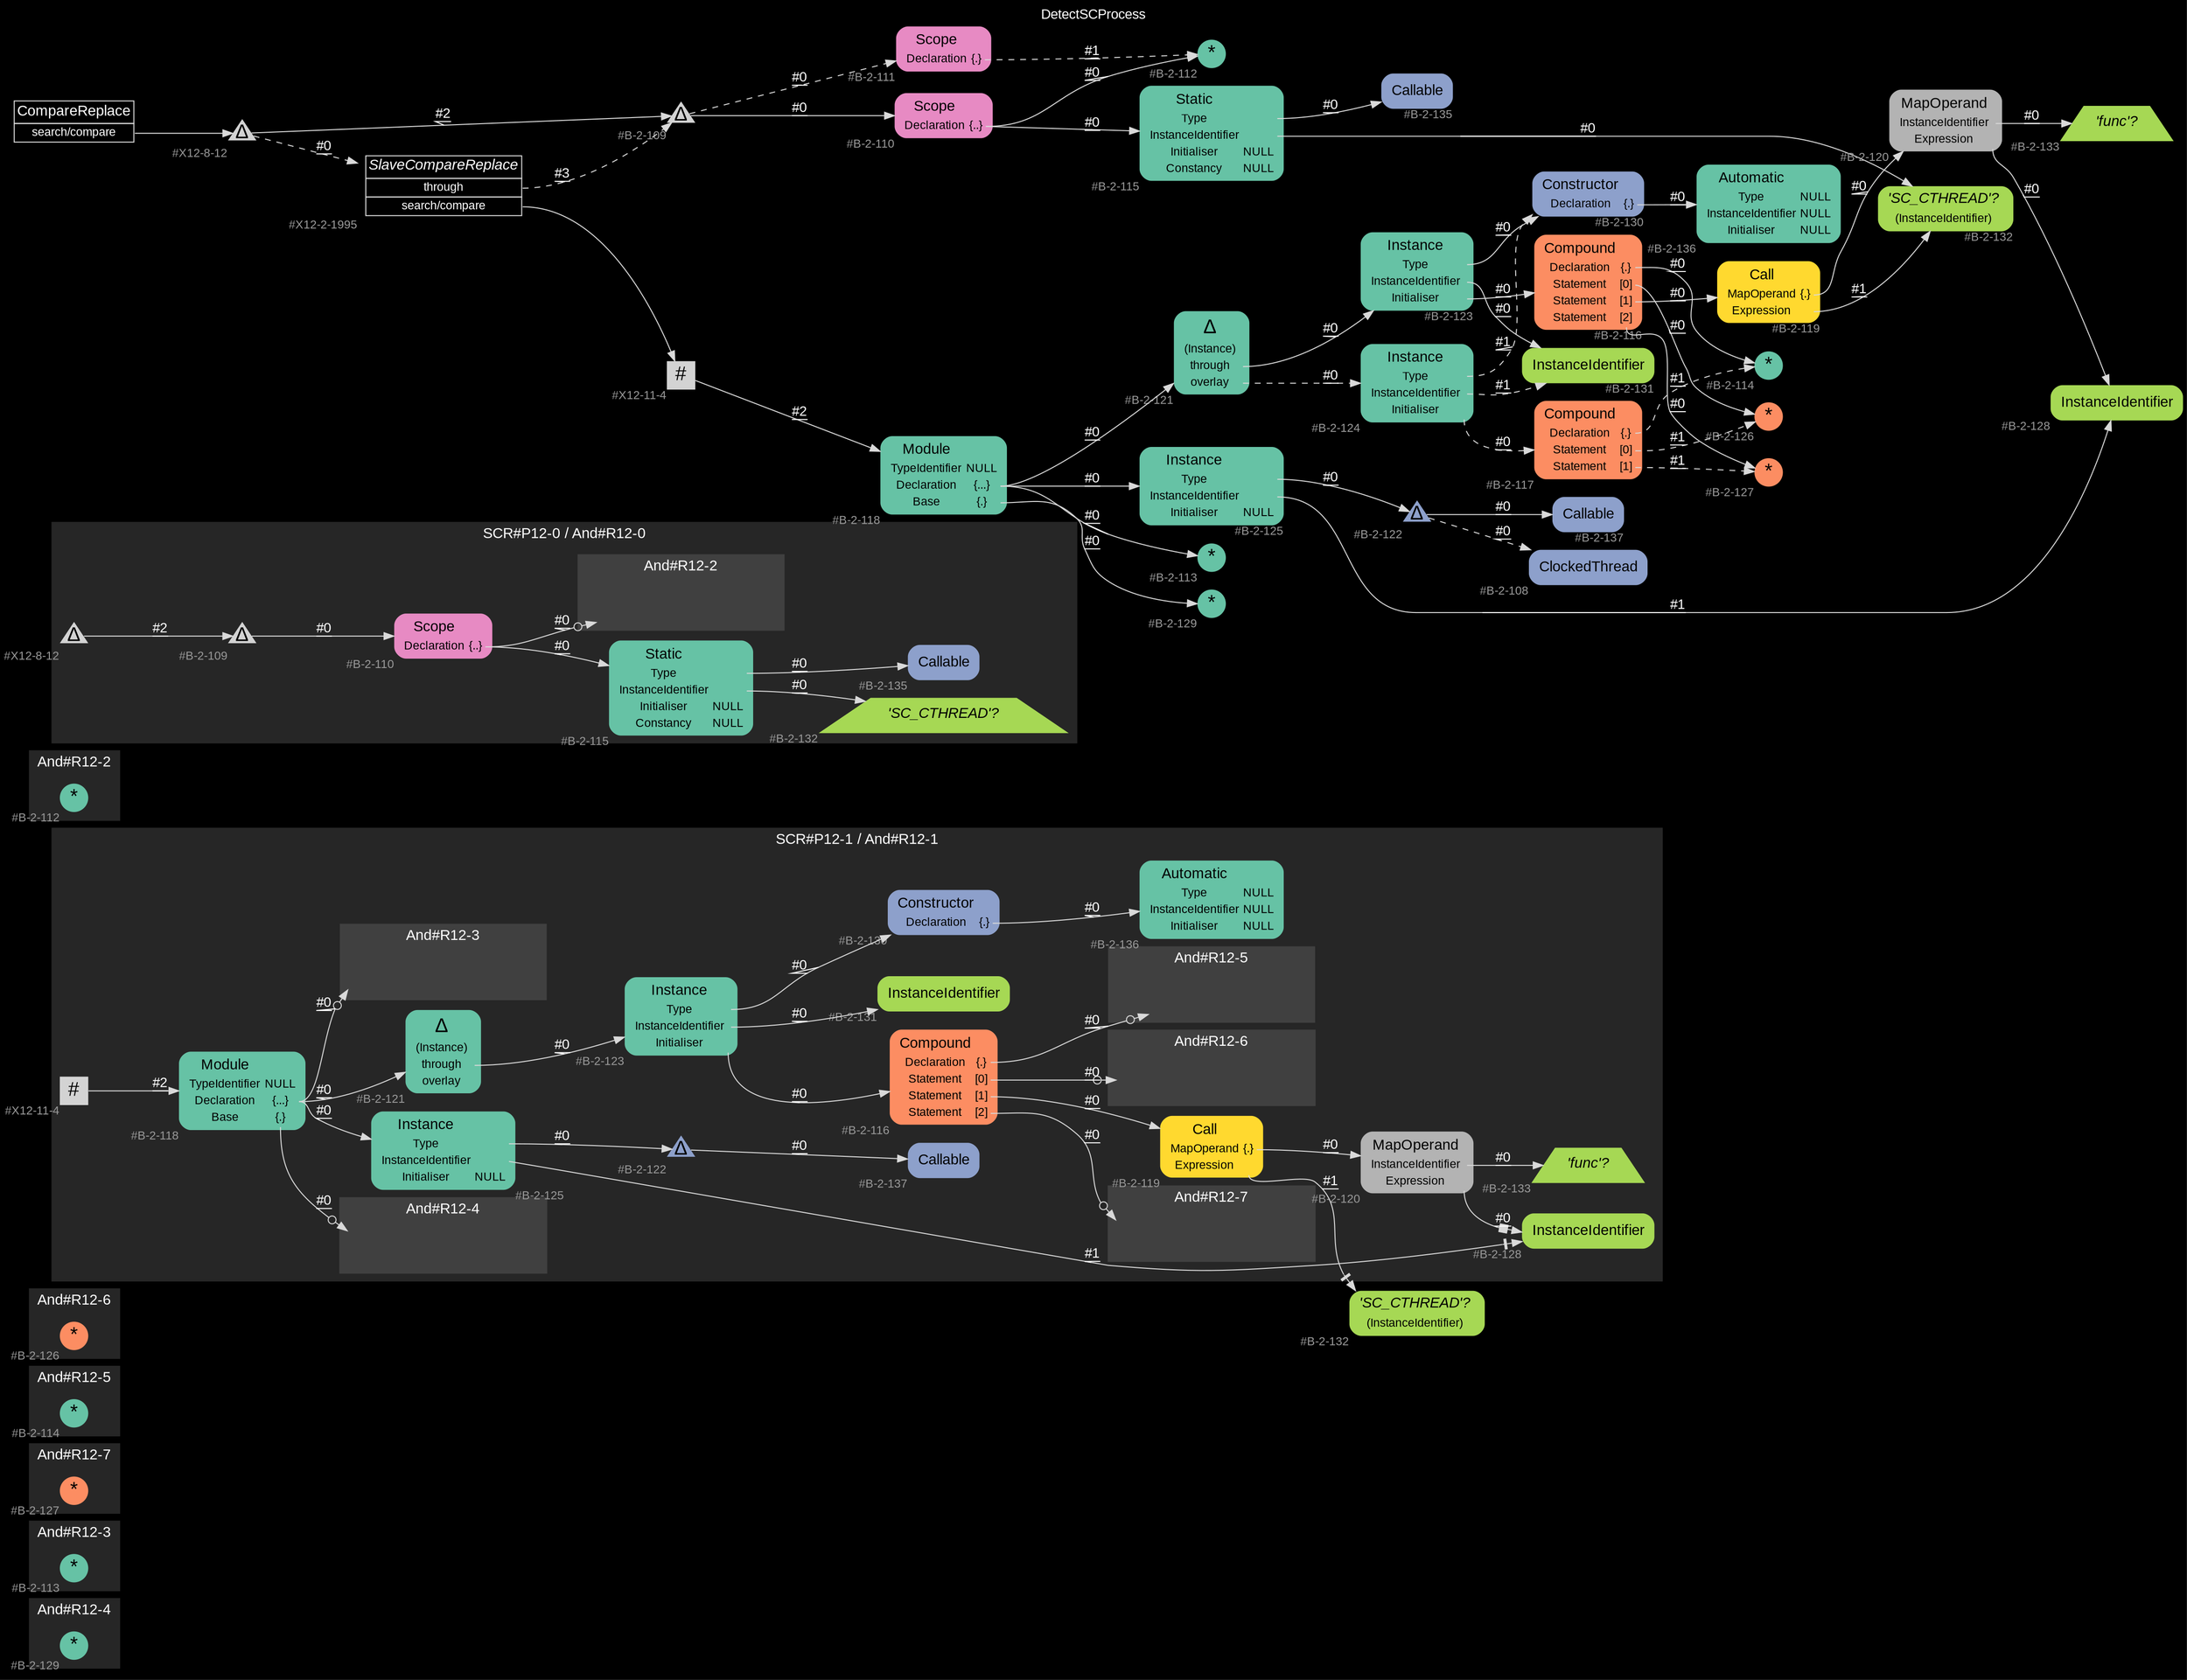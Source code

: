 digraph "DetectSCProcess" {
label = "DetectSCProcess"
labelloc = t
graph [
    rankdir = "LR"
    ranksep = 0.3
    bgcolor = black
    color = grey85
    fontcolor = white
    fontname = "Arial"
];
node [
    fontname = "Arial"
];
edge [
    fontname = "Arial"
];

// -------------------- figure And#R12-4 --------------------
// -------- region And#R12-4 ----------
subgraph "clusterAnd#R12-4" {
    label = "And#R12-4"
    style = "filled"
    color = gray15
    fontsize = "15"
    // -------- block And#R12-4/#B-2-129 ----------
    "And#R12-4/#B-2-129" [
        fillcolor = "/set28/1"
        xlabel = "#B-2-129"
        fontsize = "12"
        fontcolor = grey60
        shape = "circle"
        label = <<FONT COLOR="black" POINT-SIZE="20">*</FONT>>
        style = "filled"
        penwidth = 0.0
        fixedsize = true
        width = 0.4
        height = 0.4
    ];
    
}


// -------------------- figure And#R12-3 --------------------
// -------- region And#R12-3 ----------
subgraph "clusterAnd#R12-3" {
    label = "And#R12-3"
    style = "filled"
    color = gray15
    fontsize = "15"
    // -------- block And#R12-3/#B-2-113 ----------
    "And#R12-3/#B-2-113" [
        fillcolor = "/set28/1"
        xlabel = "#B-2-113"
        fontsize = "12"
        fontcolor = grey60
        shape = "circle"
        label = <<FONT COLOR="black" POINT-SIZE="20">*</FONT>>
        style = "filled"
        penwidth = 0.0
        fixedsize = true
        width = 0.4
        height = 0.4
    ];
    
}


// -------------------- figure And#R12-7 --------------------
// -------- region And#R12-7 ----------
subgraph "clusterAnd#R12-7" {
    label = "And#R12-7"
    style = "filled"
    color = gray15
    fontsize = "15"
    // -------- block And#R12-7/#B-2-127 ----------
    "And#R12-7/#B-2-127" [
        fillcolor = "/set28/2"
        xlabel = "#B-2-127"
        fontsize = "12"
        fontcolor = grey60
        shape = "circle"
        label = <<FONT COLOR="black" POINT-SIZE="20">*</FONT>>
        style = "filled"
        penwidth = 0.0
        fixedsize = true
        width = 0.4
        height = 0.4
    ];
    
}


// -------------------- figure And#R12-5 --------------------
// -------- region And#R12-5 ----------
subgraph "clusterAnd#R12-5" {
    label = "And#R12-5"
    style = "filled"
    color = gray15
    fontsize = "15"
    // -------- block And#R12-5/#B-2-114 ----------
    "And#R12-5/#B-2-114" [
        fillcolor = "/set28/1"
        xlabel = "#B-2-114"
        fontsize = "12"
        fontcolor = grey60
        shape = "circle"
        label = <<FONT COLOR="black" POINT-SIZE="20">*</FONT>>
        style = "filled"
        penwidth = 0.0
        fixedsize = true
        width = 0.4
        height = 0.4
    ];
    
}


// -------------------- figure And#R12-6 --------------------
// -------- region And#R12-6 ----------
subgraph "clusterAnd#R12-6" {
    label = "And#R12-6"
    style = "filled"
    color = gray15
    fontsize = "15"
    // -------- block And#R12-6/#B-2-126 ----------
    "And#R12-6/#B-2-126" [
        fillcolor = "/set28/2"
        xlabel = "#B-2-126"
        fontsize = "12"
        fontcolor = grey60
        shape = "circle"
        label = <<FONT COLOR="black" POINT-SIZE="20">*</FONT>>
        style = "filled"
        penwidth = 0.0
        fixedsize = true
        width = 0.4
        height = 0.4
    ];
    
}


// -------------------- figure And#R12-1 --------------------
// -------- region And#R12-1 ----------
subgraph "clusterAnd#R12-1" {
    label = "SCR#P12-1 / And#R12-1"
    style = "filled"
    color = gray15
    fontsize = "15"
    // -------- block And#R12-1/#B-2-118 ----------
    "And#R12-1/#B-2-118" [
        fillcolor = "/set28/1"
        xlabel = "#B-2-118"
        fontsize = "12"
        fontcolor = grey60
        shape = "plaintext"
        label = <<TABLE BORDER="0" CELLBORDER="0" CELLSPACING="0">
         <TR><TD><FONT COLOR="black" POINT-SIZE="15">Module</FONT></TD></TR>
         <TR><TD><FONT COLOR="black" POINT-SIZE="12">TypeIdentifier</FONT></TD><TD PORT="port0"><FONT COLOR="black" POINT-SIZE="12">NULL</FONT></TD></TR>
         <TR><TD><FONT COLOR="black" POINT-SIZE="12">Declaration</FONT></TD><TD PORT="port1"><FONT COLOR="black" POINT-SIZE="12">{...}</FONT></TD></TR>
         <TR><TD><FONT COLOR="black" POINT-SIZE="12">Base</FONT></TD><TD PORT="port2"><FONT COLOR="black" POINT-SIZE="12">{.}</FONT></TD></TR>
        </TABLE>>
        style = "rounded,filled"
    ];
    
    // -------- block And#R12-1/#X12-11-4 ----------
    "And#R12-1/#X12-11-4" [
        xlabel = "#X12-11-4"
        fontsize = "12"
        fontcolor = grey60
        shape = "square"
        label = <<FONT COLOR="black" POINT-SIZE="20">#</FONT>>
        style = "filled"
        penwidth = 0.0
        fixedsize = true
        width = 0.4
        height = 0.4
    ];
    
    // -------- block And#R12-1/#B-2-125 ----------
    "And#R12-1/#B-2-125" [
        fillcolor = "/set28/1"
        xlabel = "#B-2-125"
        fontsize = "12"
        fontcolor = grey60
        shape = "plaintext"
        label = <<TABLE BORDER="0" CELLBORDER="0" CELLSPACING="0">
         <TR><TD><FONT COLOR="black" POINT-SIZE="15">Instance</FONT></TD></TR>
         <TR><TD><FONT COLOR="black" POINT-SIZE="12">Type</FONT></TD><TD PORT="port0"></TD></TR>
         <TR><TD><FONT COLOR="black" POINT-SIZE="12">InstanceIdentifier</FONT></TD><TD PORT="port1"></TD></TR>
         <TR><TD><FONT COLOR="black" POINT-SIZE="12">Initialiser</FONT></TD><TD PORT="port2"><FONT COLOR="black" POINT-SIZE="12">NULL</FONT></TD></TR>
        </TABLE>>
        style = "rounded,filled"
    ];
    
    // -------- block And#R12-1/#B-2-130 ----------
    "And#R12-1/#B-2-130" [
        fillcolor = "/set28/3"
        xlabel = "#B-2-130"
        fontsize = "12"
        fontcolor = grey60
        shape = "plaintext"
        label = <<TABLE BORDER="0" CELLBORDER="0" CELLSPACING="0">
         <TR><TD><FONT COLOR="black" POINT-SIZE="15">Constructor</FONT></TD></TR>
         <TR><TD><FONT COLOR="black" POINT-SIZE="12">Declaration</FONT></TD><TD PORT="port0"><FONT COLOR="black" POINT-SIZE="12">{.}</FONT></TD></TR>
        </TABLE>>
        style = "rounded,filled"
    ];
    
    // -------- block And#R12-1/#B-2-133 ----------
    "And#R12-1/#B-2-133" [
        fillcolor = "/set28/5"
        xlabel = "#B-2-133"
        fontsize = "12"
        fontcolor = grey60
        shape = "trapezium"
        label = <<FONT COLOR="black" POINT-SIZE="15"><I>'func'?</I></FONT>>
        style = "filled"
        penwidth = 0.0
    ];
    
    // -------- block And#R12-1/#B-2-128 ----------
    "And#R12-1/#B-2-128" [
        fillcolor = "/set28/5"
        xlabel = "#B-2-128"
        fontsize = "12"
        fontcolor = grey60
        shape = "plaintext"
        label = <<TABLE BORDER="0" CELLBORDER="0" CELLSPACING="0">
         <TR><TD><FONT COLOR="black" POINT-SIZE="15">InstanceIdentifier</FONT></TD></TR>
        </TABLE>>
        style = "rounded,filled"
    ];
    
    // -------- block And#R12-1/#B-2-116 ----------
    "And#R12-1/#B-2-116" [
        fillcolor = "/set28/2"
        xlabel = "#B-2-116"
        fontsize = "12"
        fontcolor = grey60
        shape = "plaintext"
        label = <<TABLE BORDER="0" CELLBORDER="0" CELLSPACING="0">
         <TR><TD><FONT COLOR="black" POINT-SIZE="15">Compound</FONT></TD></TR>
         <TR><TD><FONT COLOR="black" POINT-SIZE="12">Declaration</FONT></TD><TD PORT="port0"><FONT COLOR="black" POINT-SIZE="12">{.}</FONT></TD></TR>
         <TR><TD><FONT COLOR="black" POINT-SIZE="12">Statement</FONT></TD><TD PORT="port1"><FONT COLOR="black" POINT-SIZE="12">[0]</FONT></TD></TR>
         <TR><TD><FONT COLOR="black" POINT-SIZE="12">Statement</FONT></TD><TD PORT="port2"><FONT COLOR="black" POINT-SIZE="12">[1]</FONT></TD></TR>
         <TR><TD><FONT COLOR="black" POINT-SIZE="12">Statement</FONT></TD><TD PORT="port3"><FONT COLOR="black" POINT-SIZE="12">[2]</FONT></TD></TR>
        </TABLE>>
        style = "rounded,filled"
    ];
    
    // -------- block And#R12-1/#B-2-131 ----------
    "And#R12-1/#B-2-131" [
        fillcolor = "/set28/5"
        xlabel = "#B-2-131"
        fontsize = "12"
        fontcolor = grey60
        shape = "plaintext"
        label = <<TABLE BORDER="0" CELLBORDER="0" CELLSPACING="0">
         <TR><TD><FONT COLOR="black" POINT-SIZE="15">InstanceIdentifier</FONT></TD></TR>
        </TABLE>>
        style = "rounded,filled"
    ];
    
    // -------- block And#R12-1/#B-2-136 ----------
    "And#R12-1/#B-2-136" [
        fillcolor = "/set28/1"
        xlabel = "#B-2-136"
        fontsize = "12"
        fontcolor = grey60
        shape = "plaintext"
        label = <<TABLE BORDER="0" CELLBORDER="0" CELLSPACING="0">
         <TR><TD><FONT COLOR="black" POINT-SIZE="15">Automatic</FONT></TD></TR>
         <TR><TD><FONT COLOR="black" POINT-SIZE="12">Type</FONT></TD><TD PORT="port0"><FONT COLOR="black" POINT-SIZE="12">NULL</FONT></TD></TR>
         <TR><TD><FONT COLOR="black" POINT-SIZE="12">InstanceIdentifier</FONT></TD><TD PORT="port1"><FONT COLOR="black" POINT-SIZE="12">NULL</FONT></TD></TR>
         <TR><TD><FONT COLOR="black" POINT-SIZE="12">Initialiser</FONT></TD><TD PORT="port2"><FONT COLOR="black" POINT-SIZE="12">NULL</FONT></TD></TR>
        </TABLE>>
        style = "rounded,filled"
    ];
    
    // -------- block And#R12-1/#B-2-123 ----------
    "And#R12-1/#B-2-123" [
        fillcolor = "/set28/1"
        xlabel = "#B-2-123"
        fontsize = "12"
        fontcolor = grey60
        shape = "plaintext"
        label = <<TABLE BORDER="0" CELLBORDER="0" CELLSPACING="0">
         <TR><TD><FONT COLOR="black" POINT-SIZE="15">Instance</FONT></TD></TR>
         <TR><TD><FONT COLOR="black" POINT-SIZE="12">Type</FONT></TD><TD PORT="port0"></TD></TR>
         <TR><TD><FONT COLOR="black" POINT-SIZE="12">InstanceIdentifier</FONT></TD><TD PORT="port1"></TD></TR>
         <TR><TD><FONT COLOR="black" POINT-SIZE="12">Initialiser</FONT></TD><TD PORT="port2"></TD></TR>
        </TABLE>>
        style = "rounded,filled"
    ];
    
    // -------- block And#R12-1/#B-2-137 ----------
    "And#R12-1/#B-2-137" [
        fillcolor = "/set28/3"
        xlabel = "#B-2-137"
        fontsize = "12"
        fontcolor = grey60
        shape = "plaintext"
        label = <<TABLE BORDER="0" CELLBORDER="0" CELLSPACING="0">
         <TR><TD><FONT COLOR="black" POINT-SIZE="15">Callable</FONT></TD></TR>
        </TABLE>>
        style = "rounded,filled"
    ];
    
    // -------- block And#R12-1/#B-2-120 ----------
    "And#R12-1/#B-2-120" [
        fillcolor = "/set28/8"
        xlabel = "#B-2-120"
        fontsize = "12"
        fontcolor = grey60
        shape = "plaintext"
        label = <<TABLE BORDER="0" CELLBORDER="0" CELLSPACING="0">
         <TR><TD><FONT COLOR="black" POINT-SIZE="15">MapOperand</FONT></TD></TR>
         <TR><TD><FONT COLOR="black" POINT-SIZE="12">InstanceIdentifier</FONT></TD><TD PORT="port0"></TD></TR>
         <TR><TD><FONT COLOR="black" POINT-SIZE="12">Expression</FONT></TD><TD PORT="port1"></TD></TR>
        </TABLE>>
        style = "rounded,filled"
    ];
    
    // -------- block And#R12-1/#B-2-121 ----------
    "And#R12-1/#B-2-121" [
        fillcolor = "/set28/1"
        xlabel = "#B-2-121"
        fontsize = "12"
        fontcolor = grey60
        shape = "plaintext"
        label = <<TABLE BORDER="0" CELLBORDER="0" CELLSPACING="0">
         <TR><TD><FONT COLOR="black" POINT-SIZE="20">Δ</FONT></TD></TR>
         <TR><TD><FONT COLOR="black" POINT-SIZE="12">(Instance)</FONT></TD><TD PORT="port0"></TD></TR>
         <TR><TD><FONT COLOR="black" POINT-SIZE="12">through</FONT></TD><TD PORT="port1"></TD></TR>
         <TR><TD><FONT COLOR="black" POINT-SIZE="12">overlay</FONT></TD><TD PORT="port2"></TD></TR>
        </TABLE>>
        style = "rounded,filled"
    ];
    
    // -------- block And#R12-1/#B-2-119 ----------
    "And#R12-1/#B-2-119" [
        fillcolor = "/set28/6"
        xlabel = "#B-2-119"
        fontsize = "12"
        fontcolor = grey60
        shape = "plaintext"
        label = <<TABLE BORDER="0" CELLBORDER="0" CELLSPACING="0">
         <TR><TD><FONT COLOR="black" POINT-SIZE="15">Call</FONT></TD></TR>
         <TR><TD><FONT COLOR="black" POINT-SIZE="12">MapOperand</FONT></TD><TD PORT="port0"><FONT COLOR="black" POINT-SIZE="12">{.}</FONT></TD></TR>
         <TR><TD><FONT COLOR="black" POINT-SIZE="12">Expression</FONT></TD><TD PORT="port1"></TD></TR>
        </TABLE>>
        style = "rounded,filled"
    ];
    
    // -------- block And#R12-1/#B-2-122 ----------
    "And#R12-1/#B-2-122" [
        fillcolor = "/set28/3"
        xlabel = "#B-2-122"
        fontsize = "12"
        fontcolor = grey60
        shape = "triangle"
        label = <<FONT COLOR="black" POINT-SIZE="20">Δ</FONT>>
        style = "filled"
        penwidth = 0.0
        fixedsize = true
        width = 0.4
        height = 0.4
    ];
    
    // -------- region And#R12-1/And#R12-3 ----------
    subgraph "clusterAnd#R12-1/And#R12-3" {
        label = "And#R12-3"
        style = "filled"
        color = gray25
        fontsize = "15"
        // -------- block And#R12-1/And#R12-3/#B-2-113 ----------
        "And#R12-1/And#R12-3/#B-2-113" [
            fillcolor = "/set28/1"
            xlabel = "#B-2-113"
            fontsize = "12"
            fontcolor = grey60
            shape = "none"
            style = "invisible"
        ];
        
    }
    
    // -------- region And#R12-1/And#R12-4 ----------
    subgraph "clusterAnd#R12-1/And#R12-4" {
        label = "And#R12-4"
        style = "filled"
        color = gray25
        fontsize = "15"
        // -------- block And#R12-1/And#R12-4/#B-2-129 ----------
        "And#R12-1/And#R12-4/#B-2-129" [
            fillcolor = "/set28/1"
            xlabel = "#B-2-129"
            fontsize = "12"
            fontcolor = grey60
            shape = "none"
            style = "invisible"
        ];
        
    }
    
    // -------- region And#R12-1/And#R12-5 ----------
    subgraph "clusterAnd#R12-1/And#R12-5" {
        label = "And#R12-5"
        style = "filled"
        color = gray25
        fontsize = "15"
        // -------- block And#R12-1/And#R12-5/#B-2-114 ----------
        "And#R12-1/And#R12-5/#B-2-114" [
            fillcolor = "/set28/1"
            xlabel = "#B-2-114"
            fontsize = "12"
            fontcolor = grey60
            shape = "none"
            style = "invisible"
        ];
        
    }
    
    // -------- region And#R12-1/And#R12-6 ----------
    subgraph "clusterAnd#R12-1/And#R12-6" {
        label = "And#R12-6"
        style = "filled"
        color = gray25
        fontsize = "15"
        // -------- block And#R12-1/And#R12-6/#B-2-126 ----------
        "And#R12-1/And#R12-6/#B-2-126" [
            fillcolor = "/set28/2"
            xlabel = "#B-2-126"
            fontsize = "12"
            fontcolor = grey60
            shape = "none"
            style = "invisible"
        ];
        
    }
    
    // -------- region And#R12-1/And#R12-7 ----------
    subgraph "clusterAnd#R12-1/And#R12-7" {
        label = "And#R12-7"
        style = "filled"
        color = gray25
        fontsize = "15"
        // -------- block And#R12-1/And#R12-7/#B-2-127 ----------
        "And#R12-1/And#R12-7/#B-2-127" [
            fillcolor = "/set28/2"
            xlabel = "#B-2-127"
            fontsize = "12"
            fontcolor = grey60
            shape = "none"
            style = "invisible"
        ];
        
    }
    
}

// -------- block And#R12-1/#B-2-132 ----------
"And#R12-1/#B-2-132" [
    fillcolor = "/set28/5"
    xlabel = "#B-2-132"
    fontsize = "12"
    fontcolor = grey60
    shape = "plaintext"
    label = <<TABLE BORDER="0" CELLBORDER="0" CELLSPACING="0">
     <TR><TD><FONT COLOR="black" POINT-SIZE="15"><I>'SC_CTHREAD'?</I></FONT></TD></TR>
     <TR><TD><FONT COLOR="black" POINT-SIZE="12">(InstanceIdentifier)</FONT></TD><TD PORT="port0"></TD></TR>
    </TABLE>>
    style = "rounded,filled"
];

"And#R12-1/#B-2-118":port1 -> "And#R12-1/#B-2-121" [
    label = "#0"
    decorate = true
    color = grey85
    fontcolor = white
];

"And#R12-1/#B-2-118":port1 -> "And#R12-1/#B-2-125" [
    label = "#0"
    decorate = true
    color = grey85
    fontcolor = white
];

"And#R12-1/#B-2-118":port1 -> "And#R12-1/And#R12-3/#B-2-113" [
    arrowhead="normalnoneodot"
    label = "#0"
    decorate = true
    color = grey85
    fontcolor = white
];

"And#R12-1/#B-2-118":port2 -> "And#R12-1/And#R12-4/#B-2-129" [
    arrowhead="normalnoneodot"
    label = "#0"
    decorate = true
    color = grey85
    fontcolor = white
];

"And#R12-1/#X12-11-4" -> "And#R12-1/#B-2-118" [
    label = "#2"
    decorate = true
    color = grey85
    fontcolor = white
];

"And#R12-1/#B-2-125":port0 -> "And#R12-1/#B-2-122" [
    label = "#0"
    decorate = true
    color = grey85
    fontcolor = white
];

"And#R12-1/#B-2-125":port1 -> "And#R12-1/#B-2-128" [
    arrowhead="normalnonetee"
    label = "#1"
    decorate = true
    color = grey85
    fontcolor = white
];

"And#R12-1/#B-2-130":port0 -> "And#R12-1/#B-2-136" [
    label = "#0"
    decorate = true
    color = grey85
    fontcolor = white
];

"And#R12-1/#B-2-116":port0 -> "And#R12-1/And#R12-5/#B-2-114" [
    arrowhead="normalnoneodot"
    label = "#0"
    decorate = true
    color = grey85
    fontcolor = white
];

"And#R12-1/#B-2-116":port1 -> "And#R12-1/And#R12-6/#B-2-126" [
    arrowhead="normalnoneodot"
    label = "#0"
    decorate = true
    color = grey85
    fontcolor = white
];

"And#R12-1/#B-2-116":port2 -> "And#R12-1/#B-2-119" [
    label = "#0"
    decorate = true
    color = grey85
    fontcolor = white
];

"And#R12-1/#B-2-116":port3 -> "And#R12-1/And#R12-7/#B-2-127" [
    arrowhead="normalnoneodot"
    label = "#0"
    decorate = true
    color = grey85
    fontcolor = white
];

"And#R12-1/#B-2-123":port0 -> "And#R12-1/#B-2-130" [
    label = "#0"
    decorate = true
    color = grey85
    fontcolor = white
];

"And#R12-1/#B-2-123":port1 -> "And#R12-1/#B-2-131" [
    label = "#0"
    decorate = true
    color = grey85
    fontcolor = white
];

"And#R12-1/#B-2-123":port2 -> "And#R12-1/#B-2-116" [
    label = "#0"
    decorate = true
    color = grey85
    fontcolor = white
];

"And#R12-1/#B-2-120":port0 -> "And#R12-1/#B-2-133" [
    label = "#0"
    decorate = true
    color = grey85
    fontcolor = white
];

"And#R12-1/#B-2-120":port1 -> "And#R12-1/#B-2-128" [
    arrowhead="normalnonebox"
    label = "#0"
    decorate = true
    color = grey85
    fontcolor = white
];

"And#R12-1/#B-2-121":port1 -> "And#R12-1/#B-2-123" [
    label = "#0"
    decorate = true
    color = grey85
    fontcolor = white
];

"And#R12-1/#B-2-119":port0 -> "And#R12-1/#B-2-120" [
    label = "#0"
    decorate = true
    color = grey85
    fontcolor = white
];

"And#R12-1/#B-2-119":port1 -> "And#R12-1/#B-2-132" [
    arrowhead="normalnonetee"
    label = "#1"
    decorate = true
    color = grey85
    fontcolor = white
];

"And#R12-1/#B-2-122" -> "And#R12-1/#B-2-137" [
    label = "#0"
    decorate = true
    color = grey85
    fontcolor = white
];


// -------------------- figure And#R12-2 --------------------
// -------- region And#R12-2 ----------
subgraph "clusterAnd#R12-2" {
    label = "And#R12-2"
    style = "filled"
    color = gray15
    fontsize = "15"
    // -------- block And#R12-2/#B-2-112 ----------
    "And#R12-2/#B-2-112" [
        fillcolor = "/set28/1"
        xlabel = "#B-2-112"
        fontsize = "12"
        fontcolor = grey60
        shape = "circle"
        label = <<FONT COLOR="black" POINT-SIZE="20">*</FONT>>
        style = "filled"
        penwidth = 0.0
        fixedsize = true
        width = 0.4
        height = 0.4
    ];
    
}


// -------------------- figure And#R12-0 --------------------
// -------- region And#R12-0 ----------
subgraph "clusterAnd#R12-0" {
    label = "SCR#P12-0 / And#R12-0"
    style = "filled"
    color = gray15
    fontsize = "15"
    // -------- block And#R12-0/#B-2-115 ----------
    "And#R12-0/#B-2-115" [
        fillcolor = "/set28/1"
        xlabel = "#B-2-115"
        fontsize = "12"
        fontcolor = grey60
        shape = "plaintext"
        label = <<TABLE BORDER="0" CELLBORDER="0" CELLSPACING="0">
         <TR><TD><FONT COLOR="black" POINT-SIZE="15">Static</FONT></TD></TR>
         <TR><TD><FONT COLOR="black" POINT-SIZE="12">Type</FONT></TD><TD PORT="port0"></TD></TR>
         <TR><TD><FONT COLOR="black" POINT-SIZE="12">InstanceIdentifier</FONT></TD><TD PORT="port1"></TD></TR>
         <TR><TD><FONT COLOR="black" POINT-SIZE="12">Initialiser</FONT></TD><TD PORT="port2"><FONT COLOR="black" POINT-SIZE="12">NULL</FONT></TD></TR>
         <TR><TD><FONT COLOR="black" POINT-SIZE="12">Constancy</FONT></TD><TD PORT="port3"><FONT COLOR="black" POINT-SIZE="12">NULL</FONT></TD></TR>
        </TABLE>>
        style = "rounded,filled"
    ];
    
    // -------- block And#R12-0/#B-2-135 ----------
    "And#R12-0/#B-2-135" [
        fillcolor = "/set28/3"
        xlabel = "#B-2-135"
        fontsize = "12"
        fontcolor = grey60
        shape = "plaintext"
        label = <<TABLE BORDER="0" CELLBORDER="0" CELLSPACING="0">
         <TR><TD><FONT COLOR="black" POINT-SIZE="15">Callable</FONT></TD></TR>
        </TABLE>>
        style = "rounded,filled"
    ];
    
    // -------- block And#R12-0/#X12-8-12 ----------
    "And#R12-0/#X12-8-12" [
        xlabel = "#X12-8-12"
        fontsize = "12"
        fontcolor = grey60
        shape = "triangle"
        label = <<FONT COLOR="black" POINT-SIZE="20">Δ</FONT>>
        style = "filled"
        penwidth = 0.0
        fixedsize = true
        width = 0.4
        height = 0.4
    ];
    
    // -------- block And#R12-0/#B-2-109 ----------
    "And#R12-0/#B-2-109" [
        xlabel = "#B-2-109"
        fontsize = "12"
        fontcolor = grey60
        shape = "triangle"
        label = <<FONT COLOR="black" POINT-SIZE="20">Δ</FONT>>
        style = "filled"
        penwidth = 0.0
        fixedsize = true
        width = 0.4
        height = 0.4
    ];
    
    // -------- block And#R12-0/#B-2-132 ----------
    "And#R12-0/#B-2-132" [
        fillcolor = "/set28/5"
        xlabel = "#B-2-132"
        fontsize = "12"
        fontcolor = grey60
        shape = "trapezium"
        label = <<FONT COLOR="black" POINT-SIZE="15"><I>'SC_CTHREAD'?</I></FONT>>
        style = "filled"
        penwidth = 0.0
    ];
    
    // -------- block And#R12-0/#B-2-110 ----------
    "And#R12-0/#B-2-110" [
        fillcolor = "/set28/4"
        xlabel = "#B-2-110"
        fontsize = "12"
        fontcolor = grey60
        shape = "plaintext"
        label = <<TABLE BORDER="0" CELLBORDER="0" CELLSPACING="0">
         <TR><TD><FONT COLOR="black" POINT-SIZE="15">Scope</FONT></TD></TR>
         <TR><TD><FONT COLOR="black" POINT-SIZE="12">Declaration</FONT></TD><TD PORT="port0"><FONT COLOR="black" POINT-SIZE="12">{..}</FONT></TD></TR>
        </TABLE>>
        style = "rounded,filled"
    ];
    
    // -------- region And#R12-0/And#R12-2 ----------
    subgraph "clusterAnd#R12-0/And#R12-2" {
        label = "And#R12-2"
        style = "filled"
        color = gray25
        fontsize = "15"
        // -------- block And#R12-0/And#R12-2/#B-2-112 ----------
        "And#R12-0/And#R12-2/#B-2-112" [
            fillcolor = "/set28/1"
            xlabel = "#B-2-112"
            fontsize = "12"
            fontcolor = grey60
            shape = "none"
            style = "invisible"
        ];
        
    }
    
}

"And#R12-0/#B-2-115":port0 -> "And#R12-0/#B-2-135" [
    label = "#0"
    decorate = true
    color = grey85
    fontcolor = white
];

"And#R12-0/#B-2-115":port1 -> "And#R12-0/#B-2-132" [
    label = "#0"
    decorate = true
    color = grey85
    fontcolor = white
];

"And#R12-0/#X12-8-12" -> "And#R12-0/#B-2-109" [
    label = "#2"
    decorate = true
    color = grey85
    fontcolor = white
];

"And#R12-0/#B-2-109" -> "And#R12-0/#B-2-110" [
    label = "#0"
    decorate = true
    color = grey85
    fontcolor = white
];

"And#R12-0/#B-2-110":port0 -> "And#R12-0/And#R12-2/#B-2-112" [
    arrowhead="normalnoneodot"
    label = "#0"
    decorate = true
    color = grey85
    fontcolor = white
];

"And#R12-0/#B-2-110":port0 -> "And#R12-0/#B-2-115" [
    label = "#0"
    decorate = true
    color = grey85
    fontcolor = white
];


// -------------------- transformation figure --------------------
// -------- block CR#X12-10-12 ----------
"CR#X12-10-12" [
    fillcolor = black
    fontsize = "12"
    fontcolor = grey60
    shape = "plaintext"
    label = <<TABLE BORDER="0" CELLBORDER="1" CELLSPACING="0">
     <TR><TD><FONT COLOR="white" POINT-SIZE="15">CompareReplace</FONT></TD></TR>
     <TR><TD PORT="port0"><FONT COLOR="white" POINT-SIZE="12">search/compare</FONT></TD></TR>
    </TABLE>>
    style = "filled"
    color = grey85
];

// -------- block #X12-8-12 ----------
"#X12-8-12" [
    xlabel = "#X12-8-12"
    fontsize = "12"
    fontcolor = grey60
    shape = "triangle"
    label = <<FONT COLOR="black" POINT-SIZE="20">Δ</FONT>>
    style = "filled"
    penwidth = 0.0
    fixedsize = true
    width = 0.4
    height = 0.4
];

// -------- block #B-2-109 ----------
"#B-2-109" [
    xlabel = "#B-2-109"
    fontsize = "12"
    fontcolor = grey60
    shape = "triangle"
    label = <<FONT COLOR="black" POINT-SIZE="20">Δ</FONT>>
    style = "filled"
    penwidth = 0.0
    fixedsize = true
    width = 0.4
    height = 0.4
];

// -------- block #B-2-110 ----------
"#B-2-110" [
    fillcolor = "/set28/4"
    xlabel = "#B-2-110"
    fontsize = "12"
    fontcolor = grey60
    shape = "plaintext"
    label = <<TABLE BORDER="0" CELLBORDER="0" CELLSPACING="0">
     <TR><TD><FONT COLOR="black" POINT-SIZE="15">Scope</FONT></TD></TR>
     <TR><TD><FONT COLOR="black" POINT-SIZE="12">Declaration</FONT></TD><TD PORT="port0"><FONT COLOR="black" POINT-SIZE="12">{..}</FONT></TD></TR>
    </TABLE>>
    style = "rounded,filled"
];

// -------- block #B-2-112 ----------
"#B-2-112" [
    fillcolor = "/set28/1"
    xlabel = "#B-2-112"
    fontsize = "12"
    fontcolor = grey60
    shape = "circle"
    label = <<FONT COLOR="black" POINT-SIZE="20">*</FONT>>
    style = "filled"
    penwidth = 0.0
    fixedsize = true
    width = 0.4
    height = 0.4
];

// -------- block #B-2-115 ----------
"#B-2-115" [
    fillcolor = "/set28/1"
    xlabel = "#B-2-115"
    fontsize = "12"
    fontcolor = grey60
    shape = "plaintext"
    label = <<TABLE BORDER="0" CELLBORDER="0" CELLSPACING="0">
     <TR><TD><FONT COLOR="black" POINT-SIZE="15">Static</FONT></TD></TR>
     <TR><TD><FONT COLOR="black" POINT-SIZE="12">Type</FONT></TD><TD PORT="port0"></TD></TR>
     <TR><TD><FONT COLOR="black" POINT-SIZE="12">InstanceIdentifier</FONT></TD><TD PORT="port1"></TD></TR>
     <TR><TD><FONT COLOR="black" POINT-SIZE="12">Initialiser</FONT></TD><TD PORT="port2"><FONT COLOR="black" POINT-SIZE="12">NULL</FONT></TD></TR>
     <TR><TD><FONT COLOR="black" POINT-SIZE="12">Constancy</FONT></TD><TD PORT="port3"><FONT COLOR="black" POINT-SIZE="12">NULL</FONT></TD></TR>
    </TABLE>>
    style = "rounded,filled"
];

// -------- block #B-2-135 ----------
"#B-2-135" [
    fillcolor = "/set28/3"
    xlabel = "#B-2-135"
    fontsize = "12"
    fontcolor = grey60
    shape = "plaintext"
    label = <<TABLE BORDER="0" CELLBORDER="0" CELLSPACING="0">
     <TR><TD><FONT COLOR="black" POINT-SIZE="15">Callable</FONT></TD></TR>
    </TABLE>>
    style = "rounded,filled"
];

// -------- block #B-2-132 ----------
"#B-2-132" [
    fillcolor = "/set28/5"
    xlabel = "#B-2-132"
    fontsize = "12"
    fontcolor = grey60
    shape = "plaintext"
    label = <<TABLE BORDER="0" CELLBORDER="0" CELLSPACING="0">
     <TR><TD><FONT COLOR="black" POINT-SIZE="15"><I>'SC_CTHREAD'?</I></FONT></TD></TR>
     <TR><TD><FONT COLOR="black" POINT-SIZE="12">(InstanceIdentifier)</FONT></TD><TD PORT="port0"></TD></TR>
    </TABLE>>
    style = "rounded,filled"
];

// -------- block #B-2-111 ----------
"#B-2-111" [
    fillcolor = "/set28/4"
    xlabel = "#B-2-111"
    fontsize = "12"
    fontcolor = grey60
    shape = "plaintext"
    label = <<TABLE BORDER="0" CELLBORDER="0" CELLSPACING="0">
     <TR><TD><FONT COLOR="black" POINT-SIZE="15">Scope</FONT></TD></TR>
     <TR><TD><FONT COLOR="black" POINT-SIZE="12">Declaration</FONT></TD><TD PORT="port0"><FONT COLOR="black" POINT-SIZE="12">{.}</FONT></TD></TR>
    </TABLE>>
    style = "rounded,filled"
];

// -------- block #X12-2-1995 ----------
"#X12-2-1995" [
    fillcolor = black
    xlabel = "#X12-2-1995"
    fontsize = "12"
    fontcolor = grey60
    shape = "plaintext"
    label = <<TABLE BORDER="0" CELLBORDER="1" CELLSPACING="0">
     <TR><TD><FONT COLOR="white" POINT-SIZE="15"><I>SlaveCompareReplace</I></FONT></TD></TR>
     <TR><TD PORT="port0"><FONT COLOR="white" POINT-SIZE="12">through</FONT></TD></TR>
     <TR><TD PORT="port1"><FONT COLOR="white" POINT-SIZE="12">search/compare</FONT></TD></TR>
    </TABLE>>
    style = "filled"
    color = grey85
];

// -------- block #X12-11-4 ----------
"#X12-11-4" [
    xlabel = "#X12-11-4"
    fontsize = "12"
    fontcolor = grey60
    shape = "square"
    label = <<FONT COLOR="black" POINT-SIZE="20">#</FONT>>
    style = "filled"
    penwidth = 0.0
    fixedsize = true
    width = 0.4
    height = 0.4
];

// -------- block #B-2-118 ----------
"#B-2-118" [
    fillcolor = "/set28/1"
    xlabel = "#B-2-118"
    fontsize = "12"
    fontcolor = grey60
    shape = "plaintext"
    label = <<TABLE BORDER="0" CELLBORDER="0" CELLSPACING="0">
     <TR><TD><FONT COLOR="black" POINT-SIZE="15">Module</FONT></TD></TR>
     <TR><TD><FONT COLOR="black" POINT-SIZE="12">TypeIdentifier</FONT></TD><TD PORT="port0"><FONT COLOR="black" POINT-SIZE="12">NULL</FONT></TD></TR>
     <TR><TD><FONT COLOR="black" POINT-SIZE="12">Declaration</FONT></TD><TD PORT="port1"><FONT COLOR="black" POINT-SIZE="12">{...}</FONT></TD></TR>
     <TR><TD><FONT COLOR="black" POINT-SIZE="12">Base</FONT></TD><TD PORT="port2"><FONT COLOR="black" POINT-SIZE="12">{.}</FONT></TD></TR>
    </TABLE>>
    style = "rounded,filled"
];

// -------- block #B-2-121 ----------
"#B-2-121" [
    fillcolor = "/set28/1"
    xlabel = "#B-2-121"
    fontsize = "12"
    fontcolor = grey60
    shape = "plaintext"
    label = <<TABLE BORDER="0" CELLBORDER="0" CELLSPACING="0">
     <TR><TD><FONT COLOR="black" POINT-SIZE="20">Δ</FONT></TD></TR>
     <TR><TD><FONT COLOR="black" POINT-SIZE="12">(Instance)</FONT></TD><TD PORT="port0"></TD></TR>
     <TR><TD><FONT COLOR="black" POINT-SIZE="12">through</FONT></TD><TD PORT="port1"></TD></TR>
     <TR><TD><FONT COLOR="black" POINT-SIZE="12">overlay</FONT></TD><TD PORT="port2"></TD></TR>
    </TABLE>>
    style = "rounded,filled"
];

// -------- block #B-2-123 ----------
"#B-2-123" [
    fillcolor = "/set28/1"
    xlabel = "#B-2-123"
    fontsize = "12"
    fontcolor = grey60
    shape = "plaintext"
    label = <<TABLE BORDER="0" CELLBORDER="0" CELLSPACING="0">
     <TR><TD><FONT COLOR="black" POINT-SIZE="15">Instance</FONT></TD></TR>
     <TR><TD><FONT COLOR="black" POINT-SIZE="12">Type</FONT></TD><TD PORT="port0"></TD></TR>
     <TR><TD><FONT COLOR="black" POINT-SIZE="12">InstanceIdentifier</FONT></TD><TD PORT="port1"></TD></TR>
     <TR><TD><FONT COLOR="black" POINT-SIZE="12">Initialiser</FONT></TD><TD PORT="port2"></TD></TR>
    </TABLE>>
    style = "rounded,filled"
];

// -------- block #B-2-130 ----------
"#B-2-130" [
    fillcolor = "/set28/3"
    xlabel = "#B-2-130"
    fontsize = "12"
    fontcolor = grey60
    shape = "plaintext"
    label = <<TABLE BORDER="0" CELLBORDER="0" CELLSPACING="0">
     <TR><TD><FONT COLOR="black" POINT-SIZE="15">Constructor</FONT></TD></TR>
     <TR><TD><FONT COLOR="black" POINT-SIZE="12">Declaration</FONT></TD><TD PORT="port0"><FONT COLOR="black" POINT-SIZE="12">{.}</FONT></TD></TR>
    </TABLE>>
    style = "rounded,filled"
];

// -------- block #B-2-136 ----------
"#B-2-136" [
    fillcolor = "/set28/1"
    xlabel = "#B-2-136"
    fontsize = "12"
    fontcolor = grey60
    shape = "plaintext"
    label = <<TABLE BORDER="0" CELLBORDER="0" CELLSPACING="0">
     <TR><TD><FONT COLOR="black" POINT-SIZE="15">Automatic</FONT></TD></TR>
     <TR><TD><FONT COLOR="black" POINT-SIZE="12">Type</FONT></TD><TD PORT="port0"><FONT COLOR="black" POINT-SIZE="12">NULL</FONT></TD></TR>
     <TR><TD><FONT COLOR="black" POINT-SIZE="12">InstanceIdentifier</FONT></TD><TD PORT="port1"><FONT COLOR="black" POINT-SIZE="12">NULL</FONT></TD></TR>
     <TR><TD><FONT COLOR="black" POINT-SIZE="12">Initialiser</FONT></TD><TD PORT="port2"><FONT COLOR="black" POINT-SIZE="12">NULL</FONT></TD></TR>
    </TABLE>>
    style = "rounded,filled"
];

// -------- block #B-2-131 ----------
"#B-2-131" [
    fillcolor = "/set28/5"
    xlabel = "#B-2-131"
    fontsize = "12"
    fontcolor = grey60
    shape = "plaintext"
    label = <<TABLE BORDER="0" CELLBORDER="0" CELLSPACING="0">
     <TR><TD><FONT COLOR="black" POINT-SIZE="15">InstanceIdentifier</FONT></TD></TR>
    </TABLE>>
    style = "rounded,filled"
];

// -------- block #B-2-116 ----------
"#B-2-116" [
    fillcolor = "/set28/2"
    xlabel = "#B-2-116"
    fontsize = "12"
    fontcolor = grey60
    shape = "plaintext"
    label = <<TABLE BORDER="0" CELLBORDER="0" CELLSPACING="0">
     <TR><TD><FONT COLOR="black" POINT-SIZE="15">Compound</FONT></TD></TR>
     <TR><TD><FONT COLOR="black" POINT-SIZE="12">Declaration</FONT></TD><TD PORT="port0"><FONT COLOR="black" POINT-SIZE="12">{.}</FONT></TD></TR>
     <TR><TD><FONT COLOR="black" POINT-SIZE="12">Statement</FONT></TD><TD PORT="port1"><FONT COLOR="black" POINT-SIZE="12">[0]</FONT></TD></TR>
     <TR><TD><FONT COLOR="black" POINT-SIZE="12">Statement</FONT></TD><TD PORT="port2"><FONT COLOR="black" POINT-SIZE="12">[1]</FONT></TD></TR>
     <TR><TD><FONT COLOR="black" POINT-SIZE="12">Statement</FONT></TD><TD PORT="port3"><FONT COLOR="black" POINT-SIZE="12">[2]</FONT></TD></TR>
    </TABLE>>
    style = "rounded,filled"
];

// -------- block #B-2-114 ----------
"#B-2-114" [
    fillcolor = "/set28/1"
    xlabel = "#B-2-114"
    fontsize = "12"
    fontcolor = grey60
    shape = "circle"
    label = <<FONT COLOR="black" POINT-SIZE="20">*</FONT>>
    style = "filled"
    penwidth = 0.0
    fixedsize = true
    width = 0.4
    height = 0.4
];

// -------- block #B-2-126 ----------
"#B-2-126" [
    fillcolor = "/set28/2"
    xlabel = "#B-2-126"
    fontsize = "12"
    fontcolor = grey60
    shape = "circle"
    label = <<FONT COLOR="black" POINT-SIZE="20">*</FONT>>
    style = "filled"
    penwidth = 0.0
    fixedsize = true
    width = 0.4
    height = 0.4
];

// -------- block #B-2-119 ----------
"#B-2-119" [
    fillcolor = "/set28/6"
    xlabel = "#B-2-119"
    fontsize = "12"
    fontcolor = grey60
    shape = "plaintext"
    label = <<TABLE BORDER="0" CELLBORDER="0" CELLSPACING="0">
     <TR><TD><FONT COLOR="black" POINT-SIZE="15">Call</FONT></TD></TR>
     <TR><TD><FONT COLOR="black" POINT-SIZE="12">MapOperand</FONT></TD><TD PORT="port0"><FONT COLOR="black" POINT-SIZE="12">{.}</FONT></TD></TR>
     <TR><TD><FONT COLOR="black" POINT-SIZE="12">Expression</FONT></TD><TD PORT="port1"></TD></TR>
    </TABLE>>
    style = "rounded,filled"
];

// -------- block #B-2-120 ----------
"#B-2-120" [
    fillcolor = "/set28/8"
    xlabel = "#B-2-120"
    fontsize = "12"
    fontcolor = grey60
    shape = "plaintext"
    label = <<TABLE BORDER="0" CELLBORDER="0" CELLSPACING="0">
     <TR><TD><FONT COLOR="black" POINT-SIZE="15">MapOperand</FONT></TD></TR>
     <TR><TD><FONT COLOR="black" POINT-SIZE="12">InstanceIdentifier</FONT></TD><TD PORT="port0"></TD></TR>
     <TR><TD><FONT COLOR="black" POINT-SIZE="12">Expression</FONT></TD><TD PORT="port1"></TD></TR>
    </TABLE>>
    style = "rounded,filled"
];

// -------- block #B-2-133 ----------
"#B-2-133" [
    fillcolor = "/set28/5"
    xlabel = "#B-2-133"
    fontsize = "12"
    fontcolor = grey60
    shape = "trapezium"
    label = <<FONT COLOR="black" POINT-SIZE="15"><I>'func'?</I></FONT>>
    style = "filled"
    penwidth = 0.0
];

// -------- block #B-2-128 ----------
"#B-2-128" [
    fillcolor = "/set28/5"
    xlabel = "#B-2-128"
    fontsize = "12"
    fontcolor = grey60
    shape = "plaintext"
    label = <<TABLE BORDER="0" CELLBORDER="0" CELLSPACING="0">
     <TR><TD><FONT COLOR="black" POINT-SIZE="15">InstanceIdentifier</FONT></TD></TR>
    </TABLE>>
    style = "rounded,filled"
];

// -------- block #B-2-127 ----------
"#B-2-127" [
    fillcolor = "/set28/2"
    xlabel = "#B-2-127"
    fontsize = "12"
    fontcolor = grey60
    shape = "circle"
    label = <<FONT COLOR="black" POINT-SIZE="20">*</FONT>>
    style = "filled"
    penwidth = 0.0
    fixedsize = true
    width = 0.4
    height = 0.4
];

// -------- block #B-2-124 ----------
"#B-2-124" [
    fillcolor = "/set28/1"
    xlabel = "#B-2-124"
    fontsize = "12"
    fontcolor = grey60
    shape = "plaintext"
    label = <<TABLE BORDER="0" CELLBORDER="0" CELLSPACING="0">
     <TR><TD><FONT COLOR="black" POINT-SIZE="15">Instance</FONT></TD></TR>
     <TR><TD><FONT COLOR="black" POINT-SIZE="12">Type</FONT></TD><TD PORT="port0"></TD></TR>
     <TR><TD><FONT COLOR="black" POINT-SIZE="12">InstanceIdentifier</FONT></TD><TD PORT="port1"></TD></TR>
     <TR><TD><FONT COLOR="black" POINT-SIZE="12">Initialiser</FONT></TD><TD PORT="port2"></TD></TR>
    </TABLE>>
    style = "rounded,filled"
];

// -------- block #B-2-117 ----------
"#B-2-117" [
    fillcolor = "/set28/2"
    xlabel = "#B-2-117"
    fontsize = "12"
    fontcolor = grey60
    shape = "plaintext"
    label = <<TABLE BORDER="0" CELLBORDER="0" CELLSPACING="0">
     <TR><TD><FONT COLOR="black" POINT-SIZE="15">Compound</FONT></TD></TR>
     <TR><TD><FONT COLOR="black" POINT-SIZE="12">Declaration</FONT></TD><TD PORT="port0"><FONT COLOR="black" POINT-SIZE="12">{.}</FONT></TD></TR>
     <TR><TD><FONT COLOR="black" POINT-SIZE="12">Statement</FONT></TD><TD PORT="port1"><FONT COLOR="black" POINT-SIZE="12">[0]</FONT></TD></TR>
     <TR><TD><FONT COLOR="black" POINT-SIZE="12">Statement</FONT></TD><TD PORT="port2"><FONT COLOR="black" POINT-SIZE="12">[1]</FONT></TD></TR>
    </TABLE>>
    style = "rounded,filled"
];

// -------- block #B-2-125 ----------
"#B-2-125" [
    fillcolor = "/set28/1"
    xlabel = "#B-2-125"
    fontsize = "12"
    fontcolor = grey60
    shape = "plaintext"
    label = <<TABLE BORDER="0" CELLBORDER="0" CELLSPACING="0">
     <TR><TD><FONT COLOR="black" POINT-SIZE="15">Instance</FONT></TD></TR>
     <TR><TD><FONT COLOR="black" POINT-SIZE="12">Type</FONT></TD><TD PORT="port0"></TD></TR>
     <TR><TD><FONT COLOR="black" POINT-SIZE="12">InstanceIdentifier</FONT></TD><TD PORT="port1"></TD></TR>
     <TR><TD><FONT COLOR="black" POINT-SIZE="12">Initialiser</FONT></TD><TD PORT="port2"><FONT COLOR="black" POINT-SIZE="12">NULL</FONT></TD></TR>
    </TABLE>>
    style = "rounded,filled"
];

// -------- block #B-2-122 ----------
"#B-2-122" [
    fillcolor = "/set28/3"
    xlabel = "#B-2-122"
    fontsize = "12"
    fontcolor = grey60
    shape = "triangle"
    label = <<FONT COLOR="black" POINT-SIZE="20">Δ</FONT>>
    style = "filled"
    penwidth = 0.0
    fixedsize = true
    width = 0.4
    height = 0.4
];

// -------- block #B-2-137 ----------
"#B-2-137" [
    fillcolor = "/set28/3"
    xlabel = "#B-2-137"
    fontsize = "12"
    fontcolor = grey60
    shape = "plaintext"
    label = <<TABLE BORDER="0" CELLBORDER="0" CELLSPACING="0">
     <TR><TD><FONT COLOR="black" POINT-SIZE="15">Callable</FONT></TD></TR>
    </TABLE>>
    style = "rounded,filled"
];

// -------- block #B-2-108 ----------
"#B-2-108" [
    fillcolor = "/set28/3"
    xlabel = "#B-2-108"
    fontsize = "12"
    fontcolor = grey60
    shape = "plaintext"
    label = <<TABLE BORDER="0" CELLBORDER="0" CELLSPACING="0">
     <TR><TD><FONT COLOR="black" POINT-SIZE="15">ClockedThread</FONT></TD></TR>
    </TABLE>>
    style = "rounded,filled"
];

// -------- block #B-2-113 ----------
"#B-2-113" [
    fillcolor = "/set28/1"
    xlabel = "#B-2-113"
    fontsize = "12"
    fontcolor = grey60
    shape = "circle"
    label = <<FONT COLOR="black" POINT-SIZE="20">*</FONT>>
    style = "filled"
    penwidth = 0.0
    fixedsize = true
    width = 0.4
    height = 0.4
];

// -------- block #B-2-129 ----------
"#B-2-129" [
    fillcolor = "/set28/1"
    xlabel = "#B-2-129"
    fontsize = "12"
    fontcolor = grey60
    shape = "circle"
    label = <<FONT COLOR="black" POINT-SIZE="20">*</FONT>>
    style = "filled"
    penwidth = 0.0
    fixedsize = true
    width = 0.4
    height = 0.4
];

"CR#X12-10-12":port0 -> "#X12-8-12" [
    label = ""
    decorate = true
    color = grey85
    fontcolor = white
];

"#X12-8-12" -> "#B-2-109" [
    label = "#2"
    decorate = true
    color = grey85
    fontcolor = white
];

"#X12-8-12" -> "#X12-2-1995" [
    style="dashed"
    label = "#0"
    decorate = true
    color = grey85
    fontcolor = white
];

"#B-2-109" -> "#B-2-110" [
    label = "#0"
    decorate = true
    color = grey85
    fontcolor = white
];

"#B-2-109" -> "#B-2-111" [
    style="dashed"
    label = "#0"
    decorate = true
    color = grey85
    fontcolor = white
];

"#B-2-110":port0 -> "#B-2-112" [
    label = "#0"
    decorate = true
    color = grey85
    fontcolor = white
];

"#B-2-110":port0 -> "#B-2-115" [
    label = "#0"
    decorate = true
    color = grey85
    fontcolor = white
];

"#B-2-115":port0 -> "#B-2-135" [
    label = "#0"
    decorate = true
    color = grey85
    fontcolor = white
];

"#B-2-115":port1 -> "#B-2-132" [
    label = "#0"
    decorate = true
    color = grey85
    fontcolor = white
];

"#B-2-111":port0 -> "#B-2-112" [
    style="dashed"
    label = "#1"
    decorate = true
    color = grey85
    fontcolor = white
];

"#X12-2-1995":port0 -> "#B-2-109" [
    style="dashed"
    label = "#3"
    decorate = true
    color = grey85
    fontcolor = white
];

"#X12-2-1995":port1 -> "#X12-11-4" [
    label = ""
    decorate = true
    color = grey85
    fontcolor = white
];

"#X12-11-4" -> "#B-2-118" [
    label = "#2"
    decorate = true
    color = grey85
    fontcolor = white
];

"#B-2-118":port1 -> "#B-2-121" [
    label = "#0"
    decorate = true
    color = grey85
    fontcolor = white
];

"#B-2-118":port1 -> "#B-2-125" [
    label = "#0"
    decorate = true
    color = grey85
    fontcolor = white
];

"#B-2-118":port1 -> "#B-2-113" [
    label = "#0"
    decorate = true
    color = grey85
    fontcolor = white
];

"#B-2-118":port2 -> "#B-2-129" [
    label = "#0"
    decorate = true
    color = grey85
    fontcolor = white
];

"#B-2-121":port1 -> "#B-2-123" [
    label = "#0"
    decorate = true
    color = grey85
    fontcolor = white
];

"#B-2-121":port2 -> "#B-2-124" [
    style="dashed"
    label = "#0"
    decorate = true
    color = grey85
    fontcolor = white
];

"#B-2-123":port0 -> "#B-2-130" [
    label = "#0"
    decorate = true
    color = grey85
    fontcolor = white
];

"#B-2-123":port1 -> "#B-2-131" [
    label = "#0"
    decorate = true
    color = grey85
    fontcolor = white
];

"#B-2-123":port2 -> "#B-2-116" [
    label = "#0"
    decorate = true
    color = grey85
    fontcolor = white
];

"#B-2-130":port0 -> "#B-2-136" [
    label = "#0"
    decorate = true
    color = grey85
    fontcolor = white
];

"#B-2-116":port0 -> "#B-2-114" [
    label = "#0"
    decorate = true
    color = grey85
    fontcolor = white
];

"#B-2-116":port1 -> "#B-2-126" [
    label = "#0"
    decorate = true
    color = grey85
    fontcolor = white
];

"#B-2-116":port2 -> "#B-2-119" [
    label = "#0"
    decorate = true
    color = grey85
    fontcolor = white
];

"#B-2-116":port3 -> "#B-2-127" [
    label = "#0"
    decorate = true
    color = grey85
    fontcolor = white
];

"#B-2-119":port0 -> "#B-2-120" [
    label = "#0"
    decorate = true
    color = grey85
    fontcolor = white
];

"#B-2-119":port1 -> "#B-2-132" [
    label = "#1"
    decorate = true
    color = grey85
    fontcolor = white
];

"#B-2-120":port0 -> "#B-2-133" [
    label = "#0"
    decorate = true
    color = grey85
    fontcolor = white
];

"#B-2-120":port1 -> "#B-2-128" [
    label = "#0"
    decorate = true
    color = grey85
    fontcolor = white
];

"#B-2-124":port0 -> "#B-2-130" [
    style="dashed"
    label = "#1"
    decorate = true
    color = grey85
    fontcolor = white
];

"#B-2-124":port1 -> "#B-2-131" [
    style="dashed"
    label = "#1"
    decorate = true
    color = grey85
    fontcolor = white
];

"#B-2-124":port2 -> "#B-2-117" [
    style="dashed"
    label = "#0"
    decorate = true
    color = grey85
    fontcolor = white
];

"#B-2-117":port0 -> "#B-2-114" [
    style="dashed"
    label = "#1"
    decorate = true
    color = grey85
    fontcolor = white
];

"#B-2-117":port1 -> "#B-2-126" [
    style="dashed"
    label = "#1"
    decorate = true
    color = grey85
    fontcolor = white
];

"#B-2-117":port2 -> "#B-2-127" [
    style="dashed"
    label = "#1"
    decorate = true
    color = grey85
    fontcolor = white
];

"#B-2-125":port0 -> "#B-2-122" [
    label = "#0"
    decorate = true
    color = grey85
    fontcolor = white
];

"#B-2-125":port1 -> "#B-2-128" [
    label = "#1"
    decorate = true
    color = grey85
    fontcolor = white
];

"#B-2-122" -> "#B-2-137" [
    label = "#0"
    decorate = true
    color = grey85
    fontcolor = white
];

"#B-2-122" -> "#B-2-108" [
    style="dashed"
    label = "#0"
    decorate = true
    color = grey85
    fontcolor = white
];


}
